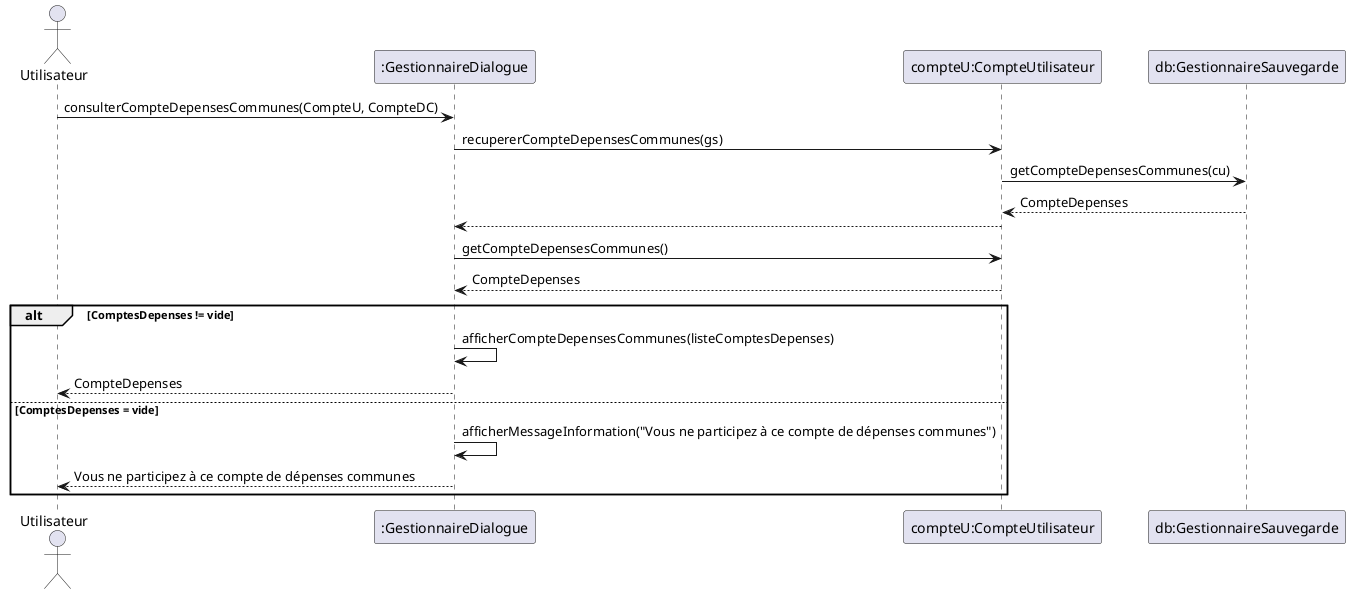 @startuml  Consulter un compte de dépenses

'actor utilisateur as user
'participant GestionnaireDialogue as gd
'participant BaseDonnees as bd

'user 	-> gd 	: Compte de dépenses communes
'gd 		-> bd 	: GetDepenses(idCompteDepenses)
'user 	<- gd 	: Liste des dépenses du compte affichant le motif,\n la date de la dépense, la somme, les participants concernés ainsi que leur part dans la dépense

actor "Utilisateur" as us
participant ":GestionnaireDialogue" as gd
participant "compteU:CompteUtilisateur" as cu
participant "db:GestionnaireSauvegarde" as gs

us 	-> 	gd 	: consulterCompteDepensesCommunes(CompteU, CompteDC)
gd 	-> 	cu 	: recupererCompteDepensesCommunes(gs)
cu 	->	gs 	: getCompteDepensesCommunes(cu)
gs 	--> cu 	: CompteDepenses
cu 	--> gd 	:
gd 	-> 	cu 	: getCompteDepensesCommunes()
cu 	--> gd 	: CompteDepenses
alt ComptesDepenses != vide
gd 	->	gd 	: afficherCompteDepensesCommunes(listeComptesDepenses)
gd 	-->	us 	: CompteDepenses
else ComptesDepenses = vide
gd 	-> 	gd  : afficherMessageInformation("Vous ne participez à ce compte de dépenses communes")
gd 	-->	us 	: Vous ne participez à ce compte de dépenses communes
end
@enduml